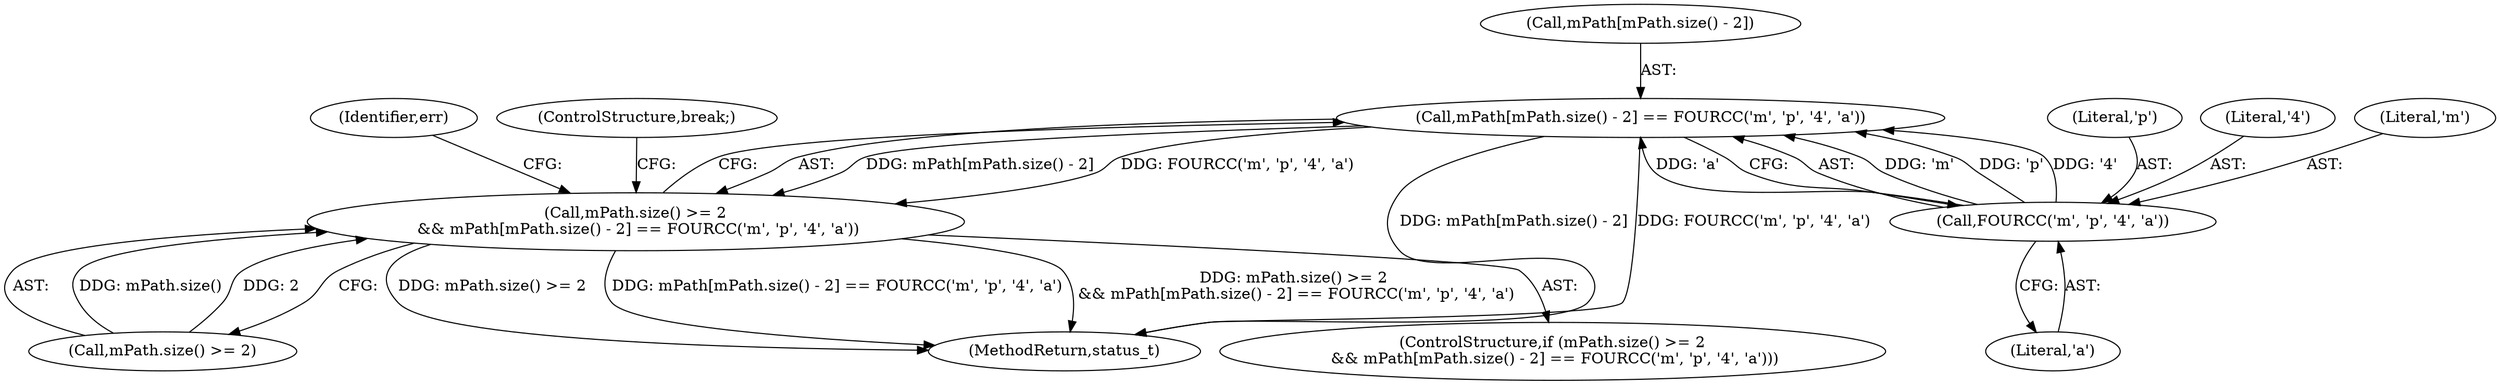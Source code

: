 digraph "0_Android_6fe85f7e15203e48df2cc3e8e1c4bc6ad49dc968@array" {
"1002105" [label="(Call,mPath[mPath.size() - 2] == FOURCC('m', 'p', '4', 'a'))"];
"1002111" [label="(Call,FOURCC('m', 'p', '4', 'a'))"];
"1002101" [label="(Call,mPath.size() >= 2\n && mPath[mPath.size() - 2] == FOURCC('m', 'p', '4', 'a'))"];
"1002101" [label="(Call,mPath.size() >= 2\n && mPath[mPath.size() - 2] == FOURCC('m', 'p', '4', 'a'))"];
"1002114" [label="(Literal,'4')"];
"1002100" [label="(ControlStructure,if (mPath.size() >= 2\n && mPath[mPath.size() - 2] == FOURCC('m', 'p', '4', 'a')))"];
"1002112" [label="(Literal,'m')"];
"1002106" [label="(Call,mPath[mPath.size() - 2])"];
"1002119" [label="(Identifier,err)"];
"1002111" [label="(Call,FOURCC('m', 'p', '4', 'a'))"];
"1002113" [label="(Literal,'p')"];
"1002102" [label="(Call,mPath.size() >= 2)"];
"1002135" [label="(ControlStructure,break;)"];
"1002105" [label="(Call,mPath[mPath.size() - 2] == FOURCC('m', 'p', '4', 'a'))"];
"1002931" [label="(MethodReturn,status_t)"];
"1002115" [label="(Literal,'a')"];
"1002105" -> "1002101"  [label="AST: "];
"1002105" -> "1002111"  [label="CFG: "];
"1002106" -> "1002105"  [label="AST: "];
"1002111" -> "1002105"  [label="AST: "];
"1002101" -> "1002105"  [label="CFG: "];
"1002105" -> "1002931"  [label="DDG: FOURCC('m', 'p', '4', 'a')"];
"1002105" -> "1002931"  [label="DDG: mPath[mPath.size() - 2]"];
"1002105" -> "1002101"  [label="DDG: mPath[mPath.size() - 2]"];
"1002105" -> "1002101"  [label="DDG: FOURCC('m', 'p', '4', 'a')"];
"1002111" -> "1002105"  [label="DDG: 'm'"];
"1002111" -> "1002105"  [label="DDG: 'p'"];
"1002111" -> "1002105"  [label="DDG: '4'"];
"1002111" -> "1002105"  [label="DDG: 'a'"];
"1002111" -> "1002115"  [label="CFG: "];
"1002112" -> "1002111"  [label="AST: "];
"1002113" -> "1002111"  [label="AST: "];
"1002114" -> "1002111"  [label="AST: "];
"1002115" -> "1002111"  [label="AST: "];
"1002101" -> "1002100"  [label="AST: "];
"1002101" -> "1002102"  [label="CFG: "];
"1002102" -> "1002101"  [label="AST: "];
"1002119" -> "1002101"  [label="CFG: "];
"1002135" -> "1002101"  [label="CFG: "];
"1002101" -> "1002931"  [label="DDG: mPath.size() >= 2"];
"1002101" -> "1002931"  [label="DDG: mPath[mPath.size() - 2] == FOURCC('m', 'p', '4', 'a')"];
"1002101" -> "1002931"  [label="DDG: mPath.size() >= 2\n && mPath[mPath.size() - 2] == FOURCC('m', 'p', '4', 'a')"];
"1002102" -> "1002101"  [label="DDG: mPath.size()"];
"1002102" -> "1002101"  [label="DDG: 2"];
}
